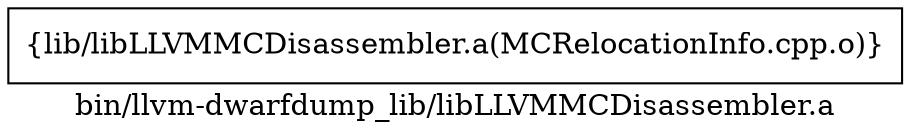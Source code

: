 digraph "bin/llvm-dwarfdump_lib/libLLVMMCDisassembler.a" {
	label="bin/llvm-dwarfdump_lib/libLLVMMCDisassembler.a";
	rankdir=LR;

	Node0x55f3aff99188 [shape=record,shape=box,group=0,label="{lib/libLLVMMCDisassembler.a(MCRelocationInfo.cpp.o)}"];
}

